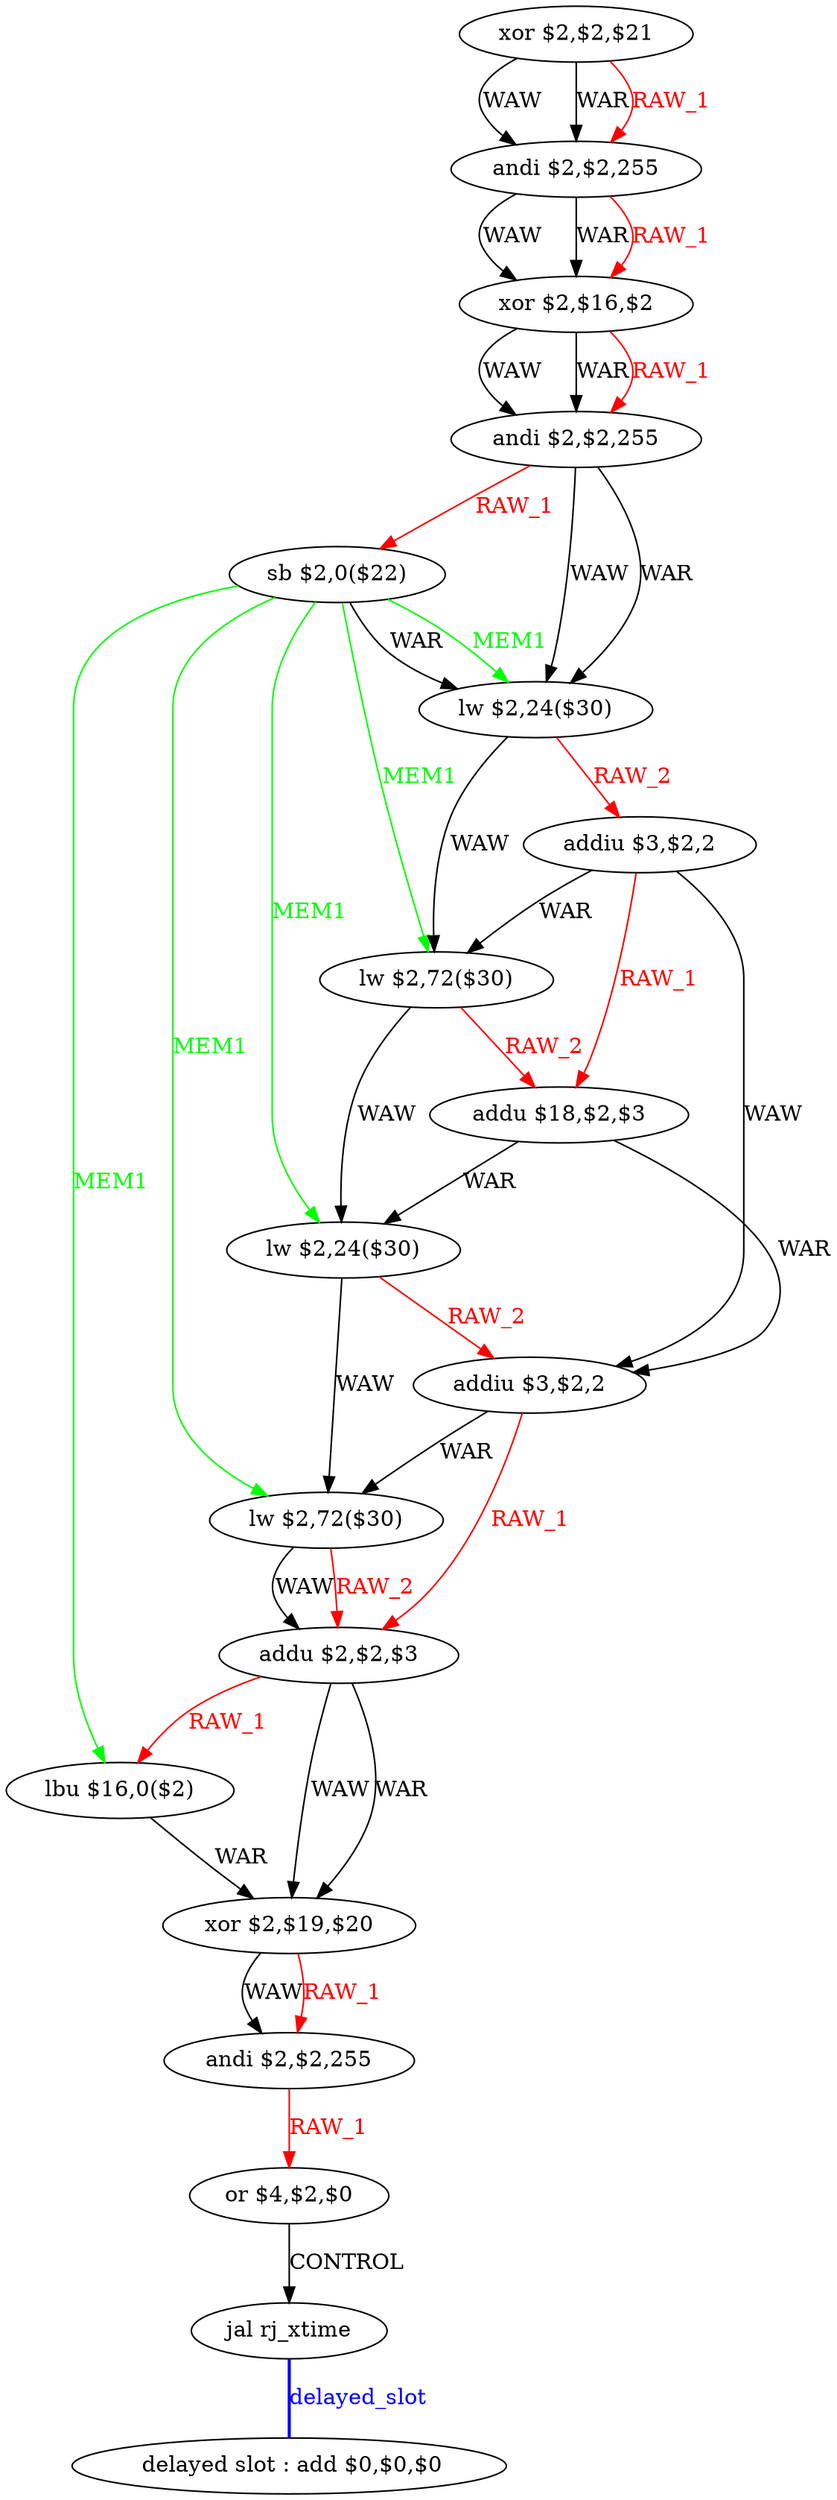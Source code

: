 digraph G1 {
node [shape = ellipse];
i18 [label = " delayed slot : add $0,$0,$0"] ;
i17 ->  i18 [style = bold, dir= none, fontcolor = blue, color = blue, label= "delayed_slot"];
i17 [label = "jal rj_xtime"] ;
i0 [label = "xor $2,$2,$21"] ;
i0 ->  i1 [label= "WAW"];
i0 ->  i1 [label= "WAR"];
i0 ->  i1 [color = red, fontcolor = red, label= "RAW_1"];
i1 [label = "andi $2,$2,255"] ;
i1 ->  i2 [label= "WAW"];
i1 ->  i2 [label= "WAR"];
i1 ->  i2 [color = red, fontcolor = red, label= "RAW_1"];
i2 [label = "xor $2,$16,$2"] ;
i2 ->  i3 [label= "WAW"];
i2 ->  i3 [label= "WAR"];
i2 ->  i3 [color = red, fontcolor = red, label= "RAW_1"];
i3 [label = "andi $2,$2,255"] ;
i3 ->  i4 [color = red, fontcolor = red, label= "RAW_1"];
i3 ->  i5 [label= "WAW"];
i3 ->  i5 [label= "WAR"];
i4 [label = "sb $2,0($22)"] ;
i4 ->  i5 [label= "WAR"];
i4 ->  i5 [color = green, fontcolor = green, label= "MEM1"];
i4 ->  i7 [color = green, fontcolor = green, label= "MEM1"];
i4 ->  i9 [color = green, fontcolor = green, label= "MEM1"];
i4 ->  i11 [color = green, fontcolor = green, label= "MEM1"];
i4 ->  i13 [color = green, fontcolor = green, label= "MEM1"];
i5 [label = "lw $2,24($30)"] ;
i5 ->  i6 [color = red, fontcolor = red, label= "RAW_2"];
i5 ->  i7 [label= "WAW"];
i6 [label = "addiu $3,$2,2"] ;
i6 ->  i7 [label= "WAR"];
i6 ->  i8 [color = red, fontcolor = red, label= "RAW_1"];
i6 ->  i10 [label= "WAW"];
i7 [label = "lw $2,72($30)"] ;
i7 ->  i8 [color = red, fontcolor = red, label= "RAW_2"];
i7 ->  i9 [label= "WAW"];
i8 [label = "addu $18,$2,$3"] ;
i8 ->  i9 [label= "WAR"];
i8 ->  i10 [label= "WAR"];
i9 [label = "lw $2,24($30)"] ;
i9 ->  i10 [color = red, fontcolor = red, label= "RAW_2"];
i9 ->  i11 [label= "WAW"];
i10 [label = "addiu $3,$2,2"] ;
i10 ->  i11 [label= "WAR"];
i10 ->  i12 [color = red, fontcolor = red, label= "RAW_1"];
i11 [label = "lw $2,72($30)"] ;
i11 ->  i12 [label= "WAW"];
i11 ->  i12 [color = red, fontcolor = red, label= "RAW_2"];
i12 [label = "addu $2,$2,$3"] ;
i12 ->  i13 [color = red, fontcolor = red, label= "RAW_1"];
i12 ->  i14 [label= "WAW"];
i12 ->  i14 [label= "WAR"];
i13 [label = "lbu $16,0($2)"] ;
i13 ->  i14 [label= "WAR"];
i14 [label = "xor $2,$19,$20"] ;
i14 ->  i15 [label= "WAW"];
i14 ->  i15 [color = red, fontcolor = red, label= "RAW_1"];
i15 [label = "andi $2,$2,255"] ;
i15 ->  i16 [color = red, fontcolor = red, label= "RAW_1"];
i16 [label = "or $4,$2,$0"] ;
i16 ->  i17 [label= "CONTROL"];
}

